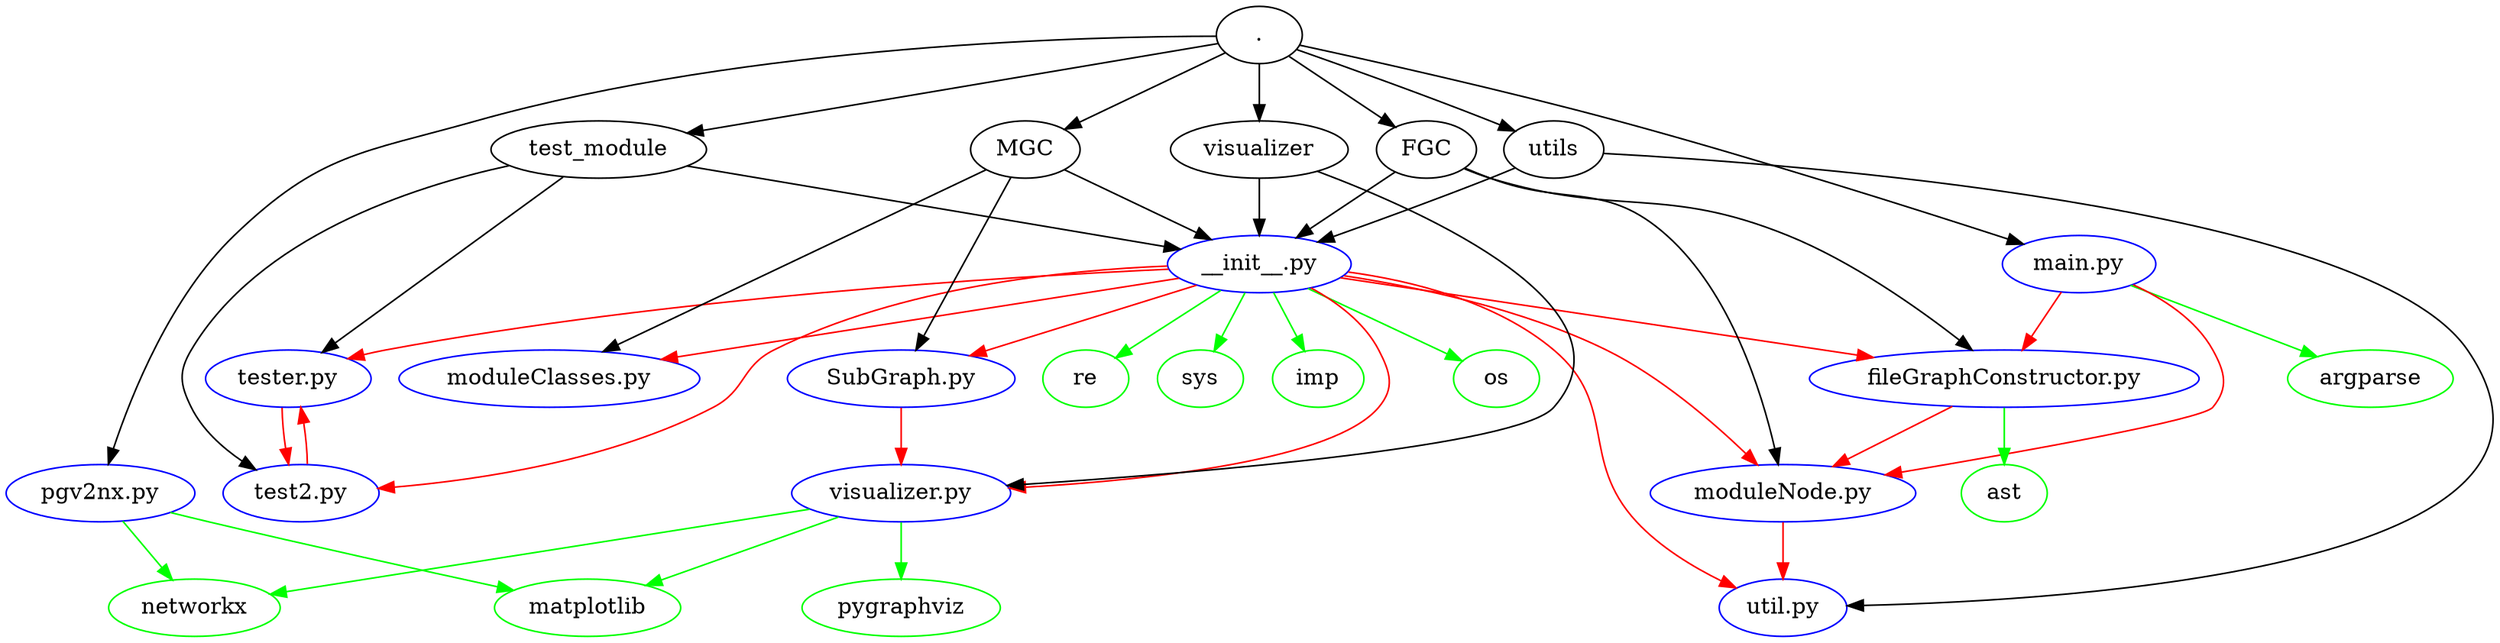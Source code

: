 digraph "" {
	graph [bb="0,0,1373.8,396"];
	node [label="\N"];
	networkx	 [color=green,
		height=0.5,
		pos="98.692,18",
		width=1.2085];
	"pgv2nx.py"	 [color=blue,
		height=0.5,
		pos="47.692,90",
		width=1.3248];
	"pgv2nx.py" -> networkx	 [color=green,
		pos="e,86.283,35.518 60.037,72.571 66.131,63.968 73.605,53.416 80.352,43.891"];
	matplotlib	 [color=green,
		height=0.5,
		pos="306.69,18",
		width=1.2906];
	"pgv2nx.py" -> matplotlib	 [color=green,
		pos="e,267.45,27.938 84.107,78.234 90.931,76.105 98.016,73.945 104.69,72 156.69,56.848 216.69,41.015 257.7,30.442"];
	argparse	 [color=green,
		height=0.5,
		pos="1311.7,162",
		width=1.1084];
	"main.py"	 [color=blue,
		height=0.5,
		pos="1157.7,234",
		width=1.079];
	"main.py" -> argparse	 [color=green,
		pos="e,1283.9,175 1185.2,221.13 1210.1,209.48 1247.1,192.22 1274.6,179.36"];
	"fileGraphConstructor.py"	 [color=blue,
		height=0.5,
		pos="1119.7,162",
		width=2.6621];
	"main.py" -> "fileGraphConstructor.py"	 [color=red,
		pos="e,1129.2,180.09 1148.3,216.2 1144,208.04 1138.8,198.19 1134,189.14"];
	"moduleNode.py"	 [color=blue,
		height=0.5,
		pos="1001.7,90",
		width=1.8567];
	"main.py" -> "moduleNode.py"	 [color=red,
		pos="e,1052.9,101.58 1184,220.58 1198.9,211.38 1216.2,197.65 1224.7,180 1231.6,165.57 1234.6,156.57 1224.7,144 1222.1,140.73 1127.8,118.7 \
1062.7,103.81"];
	"fileGraphConstructor.py" -> "moduleNode.py"	 [color=red,
		pos="e,1028.9,106.61 1091.4,144.75 1075.3,134.91 1054.9,122.46 1037.6,111.92"];
	ast	 [color=green,
		height=0.5,
		pos="1119.7,90",
		width=0.75];
	"fileGraphConstructor.py" -> ast	 [color=green,
		pos="e,1119.7,108.41 1119.7,143.83 1119.7,136.13 1119.7,126.97 1119.7,118.42"];
	"util.py"	 [color=blue,
		height=0.5,
		pos="1001.7,18",
		width=0.91539];
	"moduleNode.py" -> "util.py"	 [color=red,
		pos="e,1001.7,36.413 1001.7,71.831 1001.7,64.131 1001.7,54.974 1001.7,46.417"];
	"tester.py"	 [color=blue,
		height=0.5,
		pos="151.69,162",
		width=1.1063];
	"test2.py"	 [color=blue,
		height=0.5,
		pos="151.69,90",
		width=1.0518];
	"tester.py" -> "test2.py"	 [color=red,
		pos="e,145.76,107.91 145.74,143.83 144.98,136.01 144.76,126.69 145.09,118.02"];
	"test2.py" -> "tester.py"	 [color=red,
		pos="e,157.64,143.83 157.62,107.91 158.39,115.7 158.62,125.01 158.3,133.69"];
	"__init__.py"	 [color=blue,
		height=0.5,
		pos="680.69,234",
		width=1.4067];
	"__init__.py" -> "fileGraphConstructor.py"	 [color=red,
		pos="e,1047.4,173.86 726.84,226.43 800.47,214.36 945.54,190.56 1037.3,175.51"];
	"__init__.py" -> "moduleNode.py"	 [color=red,
		pos="e,985.86,107.65 729.04,228.29 774.14,221.5 842.3,207.46 895.69,180 927.86,163.45 958.69,135.44 978.73,115.05"];
	"__init__.py" -> "util.py"	 [color=red,
		pos="e,978.44,30.912 730.05,229.36 769.49,223.46 824.32,210.12 862.69,180 906.4,145.68 888.2,113.02 925.69,72 938.35,58.149 955.13,45.769 \
969.71,36.367"];
	"__init__.py" -> "tester.py"	 [color=red,
		pos="e,181.4,174.2 630.26,232.3 542.06,228.45 354.53,216.35 200.69,180 197.52,179.25 194.27,178.35 191.02,177.37"];
	"__init__.py" -> "test2.py"	 [color=red,
		pos="e,189.16,93.574 632.77,227.91 564.67,218.7 443.81,200.16 404.69,180 384.01,169.34 387.08,155.2 366.69,144 313.65,114.87 244.64,101.15 \
199.3,94.902"];
	os	 [color=green,
		height=0.5,
		pos="826.69,162",
		width=0.75];
	"__init__.py" -> os	 [color=green,
		pos="e,804.9,172.75 710.59,219.26 735.44,207 770.69,189.62 795.81,177.23"];
	"moduleClasses.py"	 [color=blue,
		height=0.5,
		pos="283.69,162",
		width=2.0616];
	"__init__.py" -> "moduleClasses.py"	 [color=red,
		pos="e,339.98,173.76 634.55,226.36 574.08,216.26 464.79,197.65 371.69,180 364.63,178.66 357.27,177.22 349.93,175.76"];
	"visualizer.py"	 [color=blue,
		height=0.5,
		pos="470.69,90",
		width=1.5293];
	"__init__.py" -> "visualizer.py"	 [color=red,
		pos="e,525.4,92.461 711.47,219.56 726.86,210.54 744.03,197.33 752.69,180 759.85,165.69 762.89,156.33 752.69,144 725.69,111.34 610.19,\
98.245 535.64,93.131"];
	re	 [color=green,
		height=0.5,
		pos="572.69,162",
		width=0.75];
	"__init__.py" -> re	 [color=green,
		pos="e,591.92,174.82 656.72,218.02 640.11,206.94 617.93,192.16 600.53,180.56"];
	sys	 [color=green,
		height=0.5,
		pos="644.69,162",
		width=0.75];
	"__init__.py" -> sys	 [color=green,
		pos="e,653.24,179.1 671.79,216.2 667.59,207.8 662.49,197.59 657.85,188.31"];
	imp	 [color=green,
		height=0.5,
		pos="716.69,162",
		width=0.75];
	"__init__.py" -> imp	 [color=green,
		pos="e,708.14,179.1 689.59,216.2 693.79,207.8 698.9,197.59 703.53,188.31"];
	"SubGraph.py"	 [color=blue,
		height=0.5,
		pos="470.69,162",
		width=1.584];
	"__init__.py" -> "SubGraph.py"	 [color=red,
		pos="e,509.34,175.25 644.11,221.46 609.49,209.59 557.27,191.69 519.19,178.63"];
	"visualizer.py" -> networkx	 [color=green,
		pos="e,138.25,25.657 423.2,80.808 352.54,67.131 220.35,41.546 148.41,27.624"];
	"visualizer.py" -> matplotlib	 [color=green,
		pos="e,337.61,31.574 437.5,75.43 411.38,63.961 374.87,47.931 347.05,35.72"];
	pygraphviz	 [color=green,
		height=0.5,
		pos="470.69,18",
		width=1.3858];
	"visualizer.py" -> pygraphviz	 [color=green,
		pos="e,470.69,36.413 470.69,71.831 470.69,64.131 470.69,54.974 470.69,46.417"];
	"SubGraph.py" -> "visualizer.py"	 [color=red,
		pos="e,470.69,108.41 470.69,143.83 470.69,136.13 470.69,126.97 470.69,118.42"];
	"."	 [color=black,
		height=0.5,
		pos="680.69,378",
		width=0.75];
	"." -> "pgv2nx.py"	 [pos="e,52.617,108 653.54,376.13 570.54,370.18 321.17,350.51 244.69,324 186.28,303.75 167.27,297.74 125.69,252 89.541,212.22 66.733,152.67 \
55.674,117.93"];
	"." -> "main.py"	 [pos="e,1126,244.73 706.11,371.46 743.9,361.66 817.05,342.34 878.69,324 963.65,298.73 1062.1,266.19 1116.4,247.96"];
	test_module	 [color=black,
		height=0.5,
		pos="306.69,306",
		width=1.4815];
	"." -> test_module	 [pos="e,353.17,314.95 654.69,372.99 594.66,361.44 445.27,332.68 363.09,316.86"];
	MGC	 [color=black,
		height=0.5,
		pos="557.69,306",
		width=0.84042];
	"." -> MGC	 [pos="e,579.27,318.63 660.38,366.11 640.71,354.6 610.64,336.99 588.11,323.81"];
	utils	 [color=black,
		height=0.5,
		pos="842.69,306",
		width=0.75];
	"." -> utils	 [pos="e,821.09,317.06 704.1,368.45 729.53,357.97 771.28,340.42 806.69,324 808.45,323.18 810.25,322.33 812.06,321.47"];
	FGC	 [color=black,
		height=0.5,
		pos="770.69,306",
		width=0.75861];
	"." -> FGC	 [pos="e,753.08,320.09 698.04,364.12 711.41,353.43 730.07,338.49 745.14,326.44"];
	visualizer	 [color=black,
		height=0.5,
		pos="680.69,306",
		width=1.2356];
	"." -> visualizer	 [pos="e,680.69,324.41 680.69,359.83 680.69,352.13 680.69,342.97 680.69,334.42"];
	test_module -> "tester.py"	 [pos="e,169.58,178.62 288.3,288.92 260.65,263.23 208.29,214.59 177.04,185.55"];
	test_module -> "test2.py"	 [pos="e,131.82,105.44 265.56,294.52 216.21,278.25 135.97,243.16 102.69,180 95.234,165.84 96.929,158.93 102.69,144 107.29,132.1 115.86,\
121.2 124.56,112.36"];
	test_module -> "__init__.py"	 [pos="e,636.12,242.58 353.3,297.03 422.59,283.69 552.49,258.68 626.12,244.51"];
	MGC -> "__init__.py"	 [pos="e,654.06,249.59 579.4,293.29 597.62,282.63 624.02,267.18 645.29,254.72"];
	MGC -> "moduleClasses.py"	 [pos="e,314.97,178.44 534.8,293.97 488.29,269.52 382.2,213.77 323.9,183.13"];
	MGC -> "SubGraph.py"	 [pos="e,481.55,179.96 547.37,288.92 532.42,264.18 504.61,218.14 486.91,188.84"];
	utils -> "util.py"	 [pos="e,1034.6,19.737 869.62,304.14 968.17,296.69 1306.4,265.14 1360.7,180 1436.8,60.779 1155.6,28.457 1044.8,20.439"];
	utils -> "__init__.py"	 [pos="e,714.09,247.68 821.09,294.94 816.37,292.6 811.38,290.18 806.69,288 779.25,275.27 747.99,261.87 723.47,251.6"];
	FGC -> "fileGraphConstructor.py"	 [pos="e,1103.3,180.09 791.58,294.29 796.43,291.93 801.65,289.67 806.69,288 893.68,259.21 926.43,290.25 1009.7,252 1043.4,236.5 1075.5,\
208.11 1096.2,187.35"];
	FGC -> "moduleNode.py"	 [pos="e,990.37,108.01 789.12,292.34 803.71,281.49 824.58,265.87 842.69,252 883.91,220.42 898.42,217.15 934.69,180 953.84,160.39 972.18,\
135.14 984.82,116.38"];
	FGC -> "__init__.py"	 [pos="e,701.27,250.46 752.91,291.78 740.49,281.84 723.64,268.36 709.34,256.92"];
	visualizer -> "__init__.py"	 [pos="e,680.69,252.41 680.69,287.83 680.69,280.13 680.69,270.97 680.69,262.42"];
	visualizer -> "visualizer.py"	 [pos="e,524.68,93.548 714.21,294.07 780.5,268.73 917.38,206.74 862.69,144 841.5,119.69 640.55,101.99 534.91,94.285"];
}
